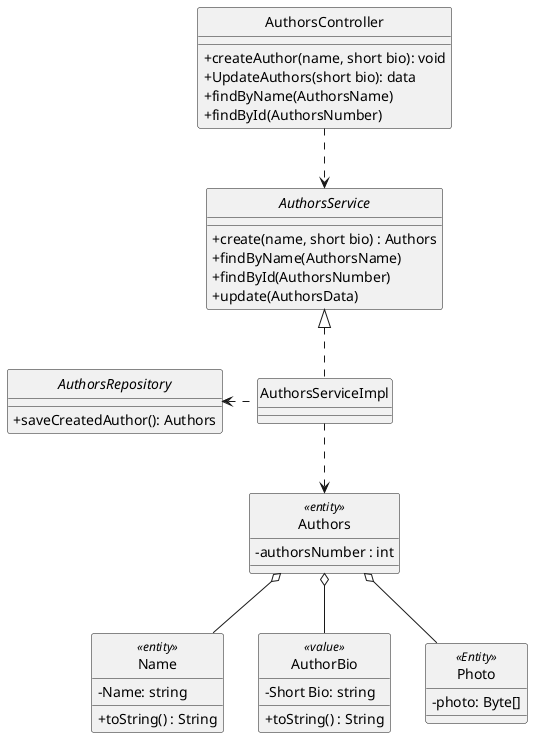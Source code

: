 @startuml
'https://plantuml.com/class-diagram

skinparam classAttributeIconSize 0
hide circle
class Authors <<entity>>{
    - authorsNumber : int
}
class Name <<entity>>{
    - Name: string
    + toString() : String
}

class AuthorBio <<value>>{
    - Short Bio: string
    + toString() : String
}

class Photo <<Entity>>{
    - photo: Byte[]
}

class AuthorsController {
    +createAuthor(name, short bio): void
    +UpdateAuthors(short bio): data
    + findByName(AuthorsName)
    + findById(AuthorsNumber)
}

class AuthorsServiceImpl implements AuthorsService{
}

interface AuthorsService {
    + create(name, short bio) : Authors
    + findByName(AuthorsName)
    + findById(AuthorsNumber)
    + update(AuthorsData)
}

interface AuthorsRepository {
    +saveCreatedAuthor(): Authors
}

AuthorsServiceImpl ..> Authors
AuthorsController ..> AuthorsService
AuthorsServiceImpl .left.> AuthorsRepository

Authors o-- Name
Authors o-- Photo
Authors o-- AuthorBio
@enduml
